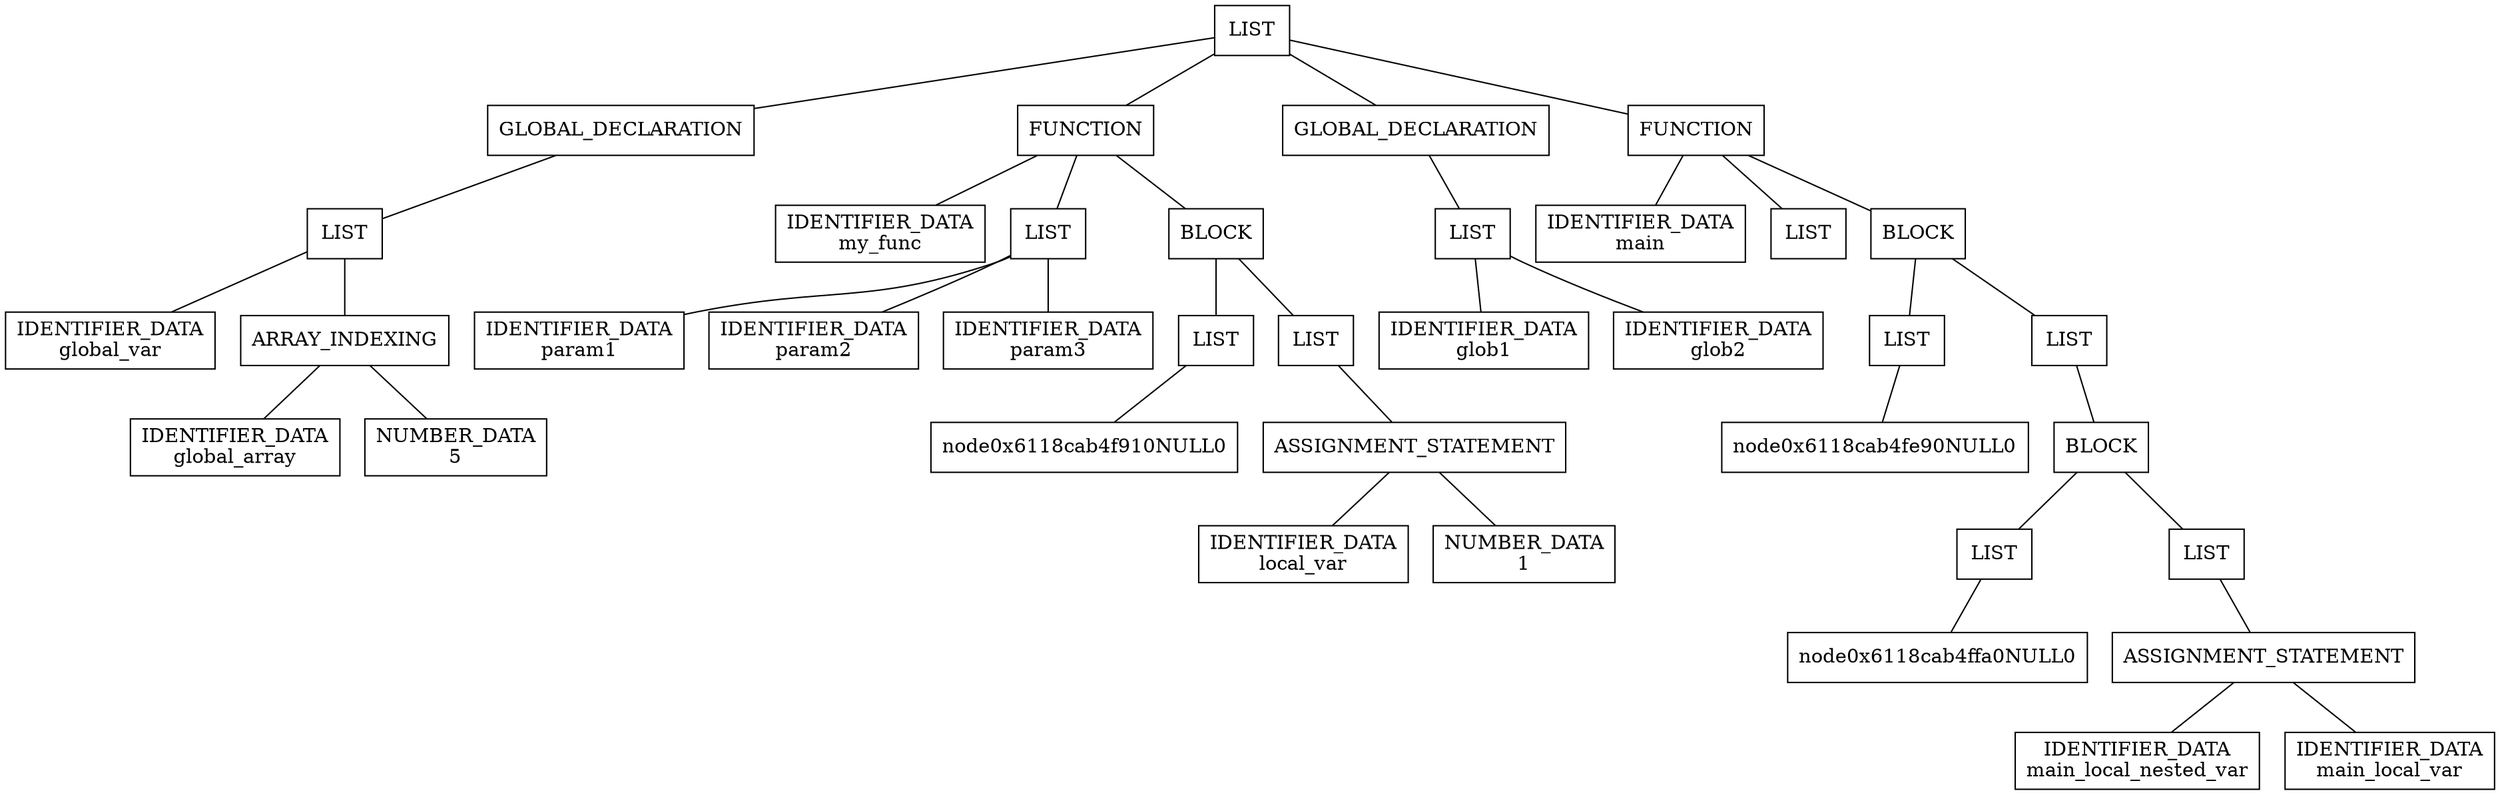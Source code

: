 graph "" {
	graph [bb="0,0,1605.2,565"];
	node [label="\N",
		shape=box
	];
	node0x6118cab4f570	[height=0.5,
		label=LIST,
		pos="809.12,547",
		width=0.75];
	node0x6118cab4f520	[height=0.5,
		label=GLOBAL_DECLARATION,
		pos="399.12,475",
		width=2.3889];
	node0x6118cab4f570 -- node0x6118cab4f520	[pos="781.91,541.35 722.44,531.2 578.78,506.67 485.35,490.72"];
	node0x6118cab4fb30	[height=0.5,
		label=FUNCTION,
		pos="698.12,475",
		width=1.1701];
	node0x6118cab4f570 -- node0x6118cab4fb30	[pos="781.69,528.7 764.61,517.93 742.72,504.12 725.63,493.35"];
	node0x6118cab4fcb0	[height=0.5,
		label=GLOBAL_DECLARATION,
		pos="917.12,475",
		width=2.3889];
	node0x6118cab4f570 -- node0x6118cab4fcb0	[pos="836.1,528.52 852.72,517.74 873.94,503.99 890.49,493.26"];
	node0x6118cab50260	[height=0.5,
		label=FUNCTION,
		pos="1101.1,475",
		width=1.1701];
	node0x6118cab4f570 -- node0x6118cab50260	[pos="836.6,539.41 887.71,527.16 997.72,500.79 1058.5,486.21"];
	node0x6118cab4f3a0	[height=0.5,
		label=LIST,
		pos="218.12,400.5",
		width=0.75];
	node0x6118cab4f520 -- node0x6118cab4f3a0	[pos="355.77,456.63 321.47,442.89 274.63,424.13 245.39,412.42"];
	node0x6118cab4f350	[height=0.56944,
		label="IDENTIFIER_DATA\nglobal_var",
		pos="66.125,323.5",
		width=1.8368];
	node0x6118cab4f3a0 -- node0x6118cab4f350	[pos="190.95,386.09 167.47,374.5 133.2,357.6 106.51,344.43"];
	node0x6118cab4f4d0	[height=0.5,
		label=ARRAY_INDEXING,
		pos="218.12,323.5",
		width=1.8785];
	node0x6118cab4f3a0 -- node0x6118cab4f4d0	[pos="218.12,382.1 218.12,369.99 218.12,353.9 218.12,341.8"];
	node0x6118cab4f410	[height=0.56944,
		label="IDENTIFIER_DATA\nglobal_array",
		pos="147.12,246.5",
		width=1.8368];
	node0x6118cab4f4d0 -- node0x6118cab4f410	[pos="201.66,305.1 191.01,293.85 177.11,279.18 166.01,267.45"];
	node0x6118cab4f480	[height=0.56944,
		label="NUMBER_DATA\n5",
		pos="289.12,246.5",
		width=1.6181];
	node0x6118cab4f4d0 -- node0x6118cab4f480	[pos="234.59,305.1 245.24,293.85 259.14,279.18 270.24,267.45"];
	node0x6118cab4f5e0	[height=0.56944,
		label="IDENTIFIER_DATA\nmy_func",
		pos="559.12,400.5",
		width=1.8368];
	node0x6118cab4fb30 -- node0x6118cab4f5e0	[pos="664.83,456.63 644.51,446.04 618.46,432.45 597.31,421.42"];
	node0x6118cab4f6a0	[height=0.5,
		label=LIST,
		pos="670.12,400.5",
		width=0.75];
	node0x6118cab4fb30 -- node0x6118cab4f6a0	[pos="691.49,456.82 687.03,445.26 681.17,430.09 676.71,418.56"];
	node0x6118cab4fae0	[height=0.5,
		label=BLOCK,
		pos="781.12,400.5",
		width=0.85764];
	node0x6118cab4fb30 -- node0x6118cab4fae0	[pos="717.79,456.82 730.93,445.35 748.14,430.31 761.31,418.81"];
	node0x6118cab4f650	[height=0.56944,
		label="IDENTIFIER_DATA\nparam1",
		pos="370.12,323.5",
		width=1.8368];
	node0x6118cab4f6a0 -- node0x6118cab4f650	[pos="643.01,383.69 640.07,382.31 637.07,381.05 634.12,380 553.58,351.3 528.55,362.77 445.12,344 442.37,343.38 439.56,342.73 436.73,342.06"];
	node0x6118cab4f710	[height=0.56944,
		label="IDENTIFIER_DATA\nparam2",
		pos="520.12,323.5",
		width=1.8368];
	node0x6118cab4f6a0 -- node0x6118cab4f710	[pos="642.67,384.47 639.8,382.94 636.91,381.43 634.12,380 610.53,367.88 583.89,354.87 562.3,344.5"];
	node0x6118cab4f780	[height=0.56944,
		label="IDENTIFIER_DATA\nparam3",
		pos="670.12,323.5",
		width=1.8368];
	node0x6118cab4f6a0 -- node0x6118cab4f780	[pos="670.12,382.1 670.12,370.85 670.12,356.18 670.12,344.45"];
	node0x6118cab4f910	[height=0.5,
		label=LIST,
		pos="781.12,323.5",
		width=0.75];
	node0x6118cab4fae0 -- node0x6118cab4f910	[pos="781.12,382.1 781.12,369.99 781.12,353.9 781.12,341.8"];
	node0x6118cab4fa90	[height=0.5,
		label=LIST,
		pos="853.12,323.5",
		width=0.75];
	node0x6118cab4fae0 -- node0x6118cab4fa90	[pos="797.82,382.1 809.46,369.99 824.9,353.9 836.52,341.8"];
	node0x6118cab4f910NULL0	[height=0.5,
		pos="716.12,246.5",
		width=2.441];
	node0x6118cab4f910 -- node0x6118cab4f910NULL0	[pos="766.05,305.1 755.55,292.99 741.6,276.9 731.12,264.8"];
	node0x6118cab4fa40	[height=0.5,
		label=ASSIGNMENT_STATEMENT,
		pos="917.12,246.5",
		width=2.6285];
	node0x6118cab4fa90 -- node0x6118cab4fa40	[pos="867.97,305.1 878.31,292.99 892.04,276.9 902.36,264.8"];
	node0x6118cab4f980	[height=0.56944,
		label="IDENTIFIER_DATA\nlocal_var",
		pos="846.12,169.5",
		width=1.8368];
	node0x6118cab4fa40 -- node0x6118cab4f980	[pos="900.66,228.1 890.01,216.85 876.11,202.18 865.01,190.45"];
	node0x6118cab4f9f0	[height=0.56944,
		label="NUMBER_DATA\n1",
		pos="988.12,169.5",
		width=1.6181];
	node0x6118cab4fa40 -- node0x6118cab4f9f0	[pos="933.59,228.1 944.24,216.85 958.14,202.18 969.24,190.45"];
	node0x6118cab4fbf0	[height=0.5,
		label=LIST,
		pos="954.12,400.5",
		width=0.75];
	node0x6118cab4fcb0 -- node0x6118cab4fbf0	[pos="925.89,456.82 931.79,445.26 939.53,430.09 945.42,418.56"];
	node0x6118cab4fba0	[height=0.56944,
		label="IDENTIFIER_DATA\nglob1",
		pos="964.12,323.5",
		width=1.8368];
	node0x6118cab4fbf0 -- node0x6118cab4fba0	[pos="956.44,382.1 957.94,370.85 959.9,356.18 961.46,344.45"];
	node0x6118cab4fc60	[height=0.56944,
		label="IDENTIFIER_DATA\nglob2",
		pos="1114.1,323.5",
		width=1.8368];
	node0x6118cab4fbf0 -- node0x6118cab4fc60	[pos="981.53,384.38 984.42,382.87 987.32,381.38 990.12,380 1015.3,367.57 1043.9,354.71 1067.2,344.5"];
	node0x6118cab4fd30	[height=0.56944,
		label="IDENTIFIER_DATA\nmain",
		pos="1065.1,400.5",
		width=1.8368];
	node0x6118cab50260 -- node0x6118cab4fd30	[pos="1092.6,456.82 1087.3,446.18 1080.5,432.49 1075,421.38"];
	node0x6118cab4fd80	[height=0.5,
		label=LIST,
		pos="1176.1,400.5",
		width=0.75];
	node0x6118cab50260 -- node0x6118cab4fd80	[pos="1118.9,456.82 1130.8,445.35 1146.3,430.31 1158.2,418.81"];
	node0x6118cab50210	[height=0.5,
		label=BLOCK,
		pos="1252.1,400.5",
		width=0.85764];
	node0x6118cab50260 -- node0x6118cab50210	[pos="1137.9,456.53 1159.5,446.23 1187.4,432.92 1212.1,421 1215,419.59 1218.1,418.12 1221.1,416.64"];
	node0x6118cab4fe90	[height=0.5,
		label=LIST,
		pos="1243.1,323.5",
		width=0.75];
	node0x6118cab50210 -- node0x6118cab4fe90	[pos="1250,382.1 1248.6,369.99 1246.7,353.9 1245.2,341.8"];
	node0x6118cab501c0	[height=0.5,
		label=LIST,
		pos="1347.1,323.5",
		width=0.75];
	node0x6118cab50210 -- node0x6118cab501c0	[pos="1274.2,382.1 1289.5,369.99 1309.9,353.9 1325.2,341.8"];
	node0x6118cab4fe90NULL0	[height=0.5,
		pos="1227.1,246.5",
		width=2.4306];
	node0x6118cab4fe90 -- node0x6118cab4fe90NULL0	[pos="1239.4,305.1 1236.8,292.99 1233.4,276.9 1230.8,264.8"];
	node0x6118cab50170	[height=0.5,
		label=BLOCK,
		pos="1363.1,246.5",
		width=0.85764];
	node0x6118cab501c0 -- node0x6118cab50170	[pos="1350.8,305.1 1353.4,292.99 1356.9,276.9 1359.4,264.8"];
	node0x6118cab4ffa0	[height=0.5,
		label=LIST,
		pos="1295.1,169.5",
		width=0.75];
	node0x6118cab50170 -- node0x6118cab4ffa0	[pos="1347.4,228.1 1336.4,215.99 1321.8,199.9 1310.8,187.8"];
	node0x6118cab50120	[height=0.5,
		label=LIST,
		pos="1430.1,169.5",
		width=0.75];
	node0x6118cab50170 -- node0x6118cab50120	[pos="1378.7,228.1 1389.5,215.99 1403.9,199.9 1414.7,187.8"];
	node0x6118cab4ffa0NULL0	[height=0.5,
		pos="1263.1,95",
		width=2.3993];
	node0x6118cab4ffa0 -- node0x6118cab4ffa0NULL0	[pos="1287.5,151.32 1282.4,139.76 1275.7,124.59 1270.7,113.06"];
	node0x6118cab500d0	[height=0.5,
		label=ASSIGNMENT_STATEMENT,
		pos="1462.1,95",
		width=2.6285];
	node0x6118cab50120 -- node0x6118cab500d0	[pos="1437.7,151.32 1442.8,139.76 1449.5,124.59 1454.6,113.06"];
	node0x6118cab50010	[height=0.56944,
		label="IDENTIFIER_DATA\nmain_local_nested_var",
		pos="1384.1,20.5",
		width=1.9722];
	node0x6118cab500d0 -- node0x6118cab50010	[pos="1443.6,76.819 1432.2,66.183 1417.5,52.485 1405.5,41.381"];
	node0x6118cab50080	[height=0.56944,
		label="IDENTIFIER_DATA\nmain_local_var",
		pos="1539.1,20.5",
		width=1.8368];
	node0x6118cab500d0 -- node0x6118cab50080	[pos="1480.4,76.819 1491.7,66.183 1506.2,52.485 1518,41.381"];
}
